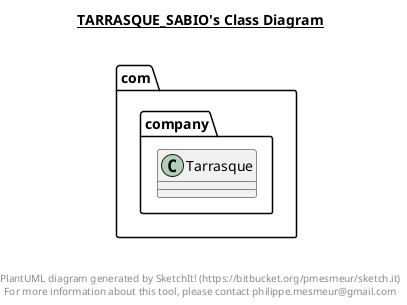 @startuml

title __TARRASQUE_SABIO's Class Diagram__\n

  namespace com.company {
    class com.company.Tarrasque {
    }
  }
  



right footer


PlantUML diagram generated by SketchIt! (https://bitbucket.org/pmesmeur/sketch.it)
For more information about this tool, please contact philippe.mesmeur@gmail.com
endfooter

@enduml

